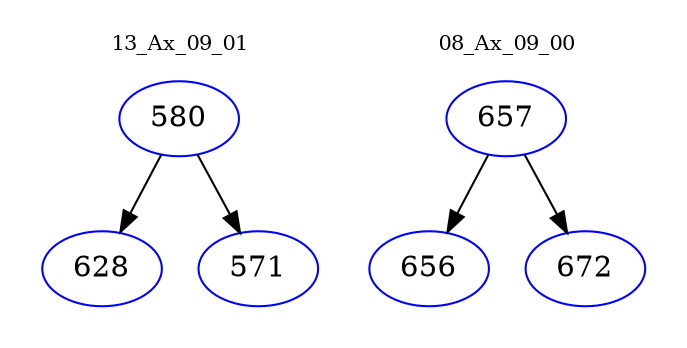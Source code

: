 digraph{
subgraph cluster_0 {
color = white
label = "13_Ax_09_01";
fontsize=10;
T0_580 [label="580", color="blue"]
T0_580 -> T0_628 [color="black"]
T0_628 [label="628", color="blue"]
T0_580 -> T0_571 [color="black"]
T0_571 [label="571", color="blue"]
}
subgraph cluster_1 {
color = white
label = "08_Ax_09_00";
fontsize=10;
T1_657 [label="657", color="blue"]
T1_657 -> T1_656 [color="black"]
T1_656 [label="656", color="blue"]
T1_657 -> T1_672 [color="black"]
T1_672 [label="672", color="blue"]
}
}
